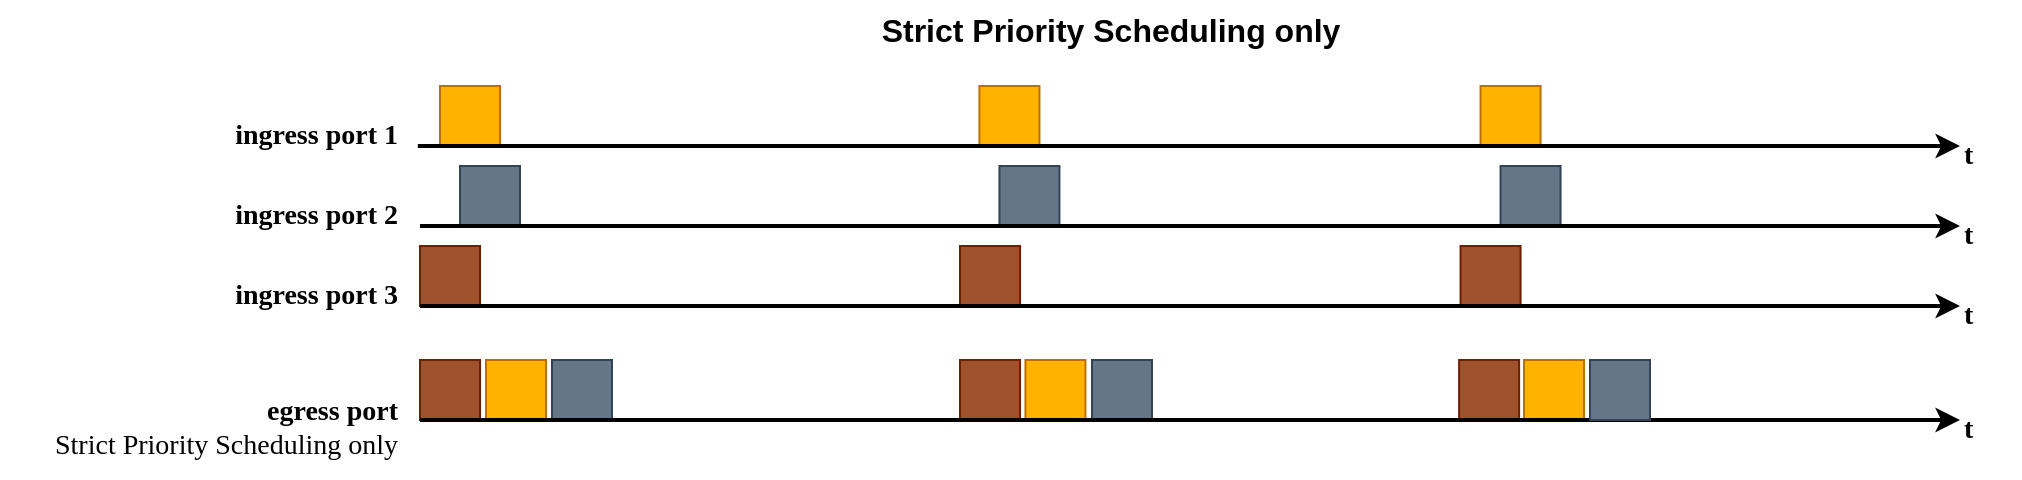 <mxfile version="27.0.9">
  <diagram id="O1mQ8uQ72U-1HnI_qI8G" name="Page-1">
    <mxGraphModel dx="1797" dy="660" grid="1" gridSize="10" guides="1" tooltips="1" connect="1" arrows="1" fold="1" page="1" pageScale="1" pageWidth="827" pageHeight="1169" math="0" shadow="0">
      <root>
        <mxCell id="0" />
        <mxCell id="1" parent="0" />
        <mxCell id="xH5QwtzMftO23hFr9JTu-2" value="&lt;b&gt;&lt;font face=&quot;Times New Roman&quot;&gt;&lt;font style=&quot;font-size: 14px;&quot;&gt;t&lt;/font&gt;&lt;/font&gt;&lt;/b&gt;" style="text;html=1;align=left;verticalAlign=middle;resizable=0;points=[];autosize=1;strokeColor=none;fillColor=none;fontColor=#000000;labelBackgroundColor=none;" vertex="1" parent="1">
          <mxGeometry x="810" y="350" width="30" height="30" as="geometry" />
        </mxCell>
        <mxCell id="xH5QwtzMftO23hFr9JTu-3" value="" style="rounded=0;whiteSpace=wrap;html=1;fillColor=#FFB300;fontColor=#000000;strokeColor=#BD7000;" vertex="1" parent="1">
          <mxGeometry x="50" y="193" width="30" height="30" as="geometry" />
        </mxCell>
        <mxCell id="xH5QwtzMftO23hFr9JTu-4" value="" style="rounded=0;whiteSpace=wrap;html=1;fillColor=#FFB300;fontColor=#000000;strokeColor=#BD7000;" vertex="1" parent="1">
          <mxGeometry x="319.72" y="193" width="30" height="30" as="geometry" />
        </mxCell>
        <mxCell id="xH5QwtzMftO23hFr9JTu-5" value="" style="rounded=0;whiteSpace=wrap;html=1;fillColor=#647687;fontColor=#ffffff;strokeColor=#314354;" vertex="1" parent="1">
          <mxGeometry x="60" y="233" width="30" height="30" as="geometry" />
        </mxCell>
        <mxCell id="xH5QwtzMftO23hFr9JTu-6" value="" style="rounded=0;whiteSpace=wrap;html=1;fillColor=#647687;fontColor=#ffffff;strokeColor=#314354;" vertex="1" parent="1">
          <mxGeometry x="329.72" y="233" width="30" height="30" as="geometry" />
        </mxCell>
        <mxCell id="xH5QwtzMftO23hFr9JTu-7" value="" style="rounded=0;whiteSpace=wrap;html=1;fillColor=#FFB300;fontColor=#000000;strokeColor=#BD7000;" vertex="1" parent="1">
          <mxGeometry x="570.28" y="193" width="30" height="30" as="geometry" />
        </mxCell>
        <mxCell id="xH5QwtzMftO23hFr9JTu-8" value="" style="rounded=0;whiteSpace=wrap;html=1;fillColor=#647687;fontColor=#ffffff;strokeColor=#314354;" vertex="1" parent="1">
          <mxGeometry x="580.28" y="233" width="30" height="30" as="geometry" />
        </mxCell>
        <mxCell id="xH5QwtzMftO23hFr9JTu-9" value="" style="rounded=0;whiteSpace=wrap;html=1;fillColor=#a0522d;fontColor=#ffffff;strokeColor=#6D1F00;" vertex="1" parent="1">
          <mxGeometry x="40" y="273" width="30" height="30" as="geometry" />
        </mxCell>
        <mxCell id="xH5QwtzMftO23hFr9JTu-10" value="" style="rounded=0;whiteSpace=wrap;html=1;fillColor=#a0522d;fontColor=#ffffff;strokeColor=#6D1F00;" vertex="1" parent="1">
          <mxGeometry x="310" y="273" width="30" height="30" as="geometry" />
        </mxCell>
        <mxCell id="xH5QwtzMftO23hFr9JTu-11" value="" style="rounded=0;whiteSpace=wrap;html=1;fillColor=#a0522d;fontColor=#ffffff;strokeColor=#6D1F00;" vertex="1" parent="1">
          <mxGeometry x="560.28" y="273" width="30" height="30" as="geometry" />
        </mxCell>
        <mxCell id="xH5QwtzMftO23hFr9JTu-12" value="" style="endArrow=classic;html=1;rounded=0;strokeColor=#000000;fontColor=#FFFFFF;labelBackgroundColor=none;strokeWidth=2;" edge="1" parent="1">
          <mxGeometry width="50" height="50" relative="1" as="geometry">
            <mxPoint x="40" y="303" as="sourcePoint" />
            <mxPoint x="810" y="303" as="targetPoint" />
          </mxGeometry>
        </mxCell>
        <mxCell id="xH5QwtzMftO23hFr9JTu-13" value="" style="endArrow=classic;html=1;rounded=0;strokeColor=#000000;fontColor=#FFFFFF;labelBackgroundColor=none;strokeWidth=2;" edge="1" parent="1">
          <mxGeometry width="50" height="50" relative="1" as="geometry">
            <mxPoint x="40" y="263" as="sourcePoint" />
            <mxPoint x="810" y="263" as="targetPoint" />
          </mxGeometry>
        </mxCell>
        <mxCell id="xH5QwtzMftO23hFr9JTu-14" value="" style="endArrow=classic;html=1;rounded=0;strokeColor=#000000;fontColor=#FFFFFF;labelBackgroundColor=none;strokeWidth=2;" edge="1" parent="1">
          <mxGeometry width="50" height="50" relative="1" as="geometry">
            <mxPoint x="38.92" y="223" as="sourcePoint" />
            <mxPoint x="810" y="223" as="targetPoint" />
          </mxGeometry>
        </mxCell>
        <mxCell id="xH5QwtzMftO23hFr9JTu-15" value="&lt;b&gt;&lt;font face=&quot;Times New Roman&quot;&gt;&lt;font style=&quot;font-size: 14px;&quot;&gt;ingress port 1&lt;/font&gt;&lt;/font&gt;&lt;/b&gt;" style="text;html=1;align=right;verticalAlign=middle;resizable=0;points=[];autosize=1;strokeColor=none;fillColor=none;fontColor=#000000;" vertex="1" parent="1">
          <mxGeometry x="-70" y="203" width="100" height="30" as="geometry" />
        </mxCell>
        <mxCell id="xH5QwtzMftO23hFr9JTu-16" value="&lt;b&gt;&lt;font face=&quot;Times New Roman&quot;&gt;&lt;font style=&quot;font-size: 14px;&quot;&gt;ingress port 2&lt;/font&gt;&lt;/font&gt;&lt;/b&gt;" style="text;html=1;align=right;verticalAlign=middle;resizable=0;points=[];autosize=1;strokeColor=none;fillColor=none;fontColor=#000000;" vertex="1" parent="1">
          <mxGeometry x="-70" y="243" width="100" height="30" as="geometry" />
        </mxCell>
        <mxCell id="xH5QwtzMftO23hFr9JTu-17" value="&lt;b&gt;&lt;font face=&quot;Times New Roman&quot;&gt;&lt;font style=&quot;font-size: 14px;&quot;&gt;ingress port 3&lt;/font&gt;&lt;/font&gt;&lt;/b&gt;" style="text;html=1;align=right;verticalAlign=middle;resizable=0;points=[];autosize=1;strokeColor=none;fillColor=none;fontColor=#000000;" vertex="1" parent="1">
          <mxGeometry x="-70" y="283" width="100" height="30" as="geometry" />
        </mxCell>
        <mxCell id="xH5QwtzMftO23hFr9JTu-18" value="&lt;b&gt;&lt;font style=&quot;font-size: 16px;&quot;&gt;Strict Priority Scheduling only&lt;/font&gt;&lt;/b&gt;" style="text;html=1;align=center;verticalAlign=middle;resizable=0;points=[];autosize=1;strokeColor=none;fillColor=none;fontColor=#000000;" vertex="1" parent="1">
          <mxGeometry x="260" y="150" width="250" height="30" as="geometry" />
        </mxCell>
        <mxCell id="xH5QwtzMftO23hFr9JTu-21" value="" style="rounded=0;whiteSpace=wrap;html=1;fillColor=#FFB300;fontColor=#000000;strokeColor=#BD7000;" vertex="1" parent="1">
          <mxGeometry x="73" y="330" width="30" height="30" as="geometry" />
        </mxCell>
        <mxCell id="xH5QwtzMftO23hFr9JTu-22" value="" style="rounded=0;whiteSpace=wrap;html=1;fillColor=#647687;fontColor=#ffffff;strokeColor=#314354;" vertex="1" parent="1">
          <mxGeometry x="106" y="330" width="30" height="30" as="geometry" />
        </mxCell>
        <mxCell id="xH5QwtzMftO23hFr9JTu-23" value="" style="rounded=0;whiteSpace=wrap;html=1;fillColor=#a0522d;fontColor=#ffffff;strokeColor=#6D1F00;" vertex="1" parent="1">
          <mxGeometry x="40" y="330" width="30" height="30" as="geometry" />
        </mxCell>
        <mxCell id="xH5QwtzMftO23hFr9JTu-24" value="" style="rounded=0;whiteSpace=wrap;html=1;fillColor=#FFB300;fontColor=#000000;strokeColor=#BD7000;" vertex="1" parent="1">
          <mxGeometry x="342.72" y="330" width="30" height="30" as="geometry" />
        </mxCell>
        <mxCell id="xH5QwtzMftO23hFr9JTu-25" value="" style="rounded=0;whiteSpace=wrap;html=1;fillColor=#647687;fontColor=#ffffff;strokeColor=#314354;" vertex="1" parent="1">
          <mxGeometry x="376.0" y="330" width="30" height="30" as="geometry" />
        </mxCell>
        <mxCell id="xH5QwtzMftO23hFr9JTu-26" value="" style="rounded=0;whiteSpace=wrap;html=1;fillColor=#a0522d;fontColor=#ffffff;strokeColor=#6D1F00;" vertex="1" parent="1">
          <mxGeometry x="310.0" y="330" width="30" height="30" as="geometry" />
        </mxCell>
        <mxCell id="xH5QwtzMftO23hFr9JTu-27" value="" style="rounded=0;whiteSpace=wrap;html=1;fillColor=#FFB300;fontColor=#000000;strokeColor=#BD7000;" vertex="1" parent="1">
          <mxGeometry x="592" y="330" width="30" height="30" as="geometry" />
        </mxCell>
        <mxCell id="xH5QwtzMftO23hFr9JTu-29" value="" style="rounded=0;whiteSpace=wrap;html=1;fillColor=#a0522d;fontColor=#ffffff;strokeColor=#6D1F00;" vertex="1" parent="1">
          <mxGeometry x="559.56" y="330" width="30" height="30" as="geometry" />
        </mxCell>
        <mxCell id="xH5QwtzMftO23hFr9JTu-38" value="" style="endArrow=none;html=1;rounded=0;fillColor=#a0522d;strokeColor=#bd7000;strokeWidth=1;entryX=0;entryY=1;entryDx=0;entryDy=0;dashed=1;" edge="1" parent="1" source="xH5QwtzMftO23hFr9JTu-28">
          <mxGeometry width="50" height="50" relative="1" as="geometry">
            <mxPoint x="635.28" y="280" as="sourcePoint" />
            <mxPoint x="635.28" y="360" as="targetPoint" />
          </mxGeometry>
        </mxCell>
        <mxCell id="xH5QwtzMftO23hFr9JTu-55" value="" style="endArrow=classic;html=1;rounded=0;strokeColor=#000000;fontColor=#FFFFFF;labelBackgroundColor=none;strokeWidth=2;" edge="1" parent="1">
          <mxGeometry width="50" height="50" relative="1" as="geometry">
            <mxPoint x="40" y="360" as="sourcePoint" />
            <mxPoint x="810" y="360" as="targetPoint" />
          </mxGeometry>
        </mxCell>
        <mxCell id="xH5QwtzMftO23hFr9JTu-57" value="&lt;b&gt;&lt;font face=&quot;Times New Roman&quot;&gt;&lt;font style=&quot;font-size: 14px;&quot;&gt;t&lt;/font&gt;&lt;/font&gt;&lt;/b&gt;" style="text;html=1;align=left;verticalAlign=middle;resizable=0;points=[];autosize=1;strokeColor=none;fillColor=none;fontColor=#000000;labelBackgroundColor=none;" vertex="1" parent="1">
          <mxGeometry x="810" y="293" width="30" height="30" as="geometry" />
        </mxCell>
        <mxCell id="xH5QwtzMftO23hFr9JTu-58" value="&lt;b&gt;&lt;font face=&quot;Times New Roman&quot;&gt;&lt;font style=&quot;font-size: 14px;&quot;&gt;t&lt;/font&gt;&lt;/font&gt;&lt;/b&gt;" style="text;html=1;align=left;verticalAlign=middle;resizable=0;points=[];autosize=1;strokeColor=none;fillColor=none;fontColor=#000000;labelBackgroundColor=none;" vertex="1" parent="1">
          <mxGeometry x="810" y="253" width="30" height="30" as="geometry" />
        </mxCell>
        <mxCell id="xH5QwtzMftO23hFr9JTu-59" value="&lt;b&gt;&lt;font face=&quot;Times New Roman&quot;&gt;&lt;font style=&quot;font-size: 14px;&quot;&gt;t&lt;/font&gt;&lt;/font&gt;&lt;/b&gt;" style="text;html=1;align=left;verticalAlign=middle;resizable=0;points=[];autosize=1;strokeColor=none;fillColor=none;fontColor=#000000;labelBackgroundColor=none;" vertex="1" parent="1">
          <mxGeometry x="810" y="213" width="30" height="30" as="geometry" />
        </mxCell>
        <mxCell id="xH5QwtzMftO23hFr9JTu-60" value="&lt;font style=&quot;&quot; face=&quot;Times New Roman&quot;&gt;&lt;font style=&quot;font-size: 14px;&quot;&gt;&lt;b style=&quot;&quot;&gt;egress port&lt;/b&gt;&lt;br&gt;&lt;/font&gt;&lt;/font&gt;&lt;font style=&quot;&quot; face=&quot;Times New Roman&quot;&gt;&lt;font style=&quot;font-size: 14px;&quot;&gt;Strict Priority Scheduling only&lt;/font&gt;&lt;/font&gt;" style="text;html=1;align=right;verticalAlign=middle;resizable=0;points=[];autosize=1;strokeColor=none;fillColor=none;fontColor=#000000;" vertex="1" parent="1">
          <mxGeometry x="-170" y="339" width="200" height="50" as="geometry" />
        </mxCell>
        <mxCell id="xH5QwtzMftO23hFr9JTu-28" value="" style="rounded=0;whiteSpace=wrap;html=1;fillColor=#647687;fontColor=#ffffff;strokeColor=#314354;" vertex="1" parent="1">
          <mxGeometry x="625" y="330" width="30" height="30" as="geometry" />
        </mxCell>
      </root>
    </mxGraphModel>
  </diagram>
</mxfile>

